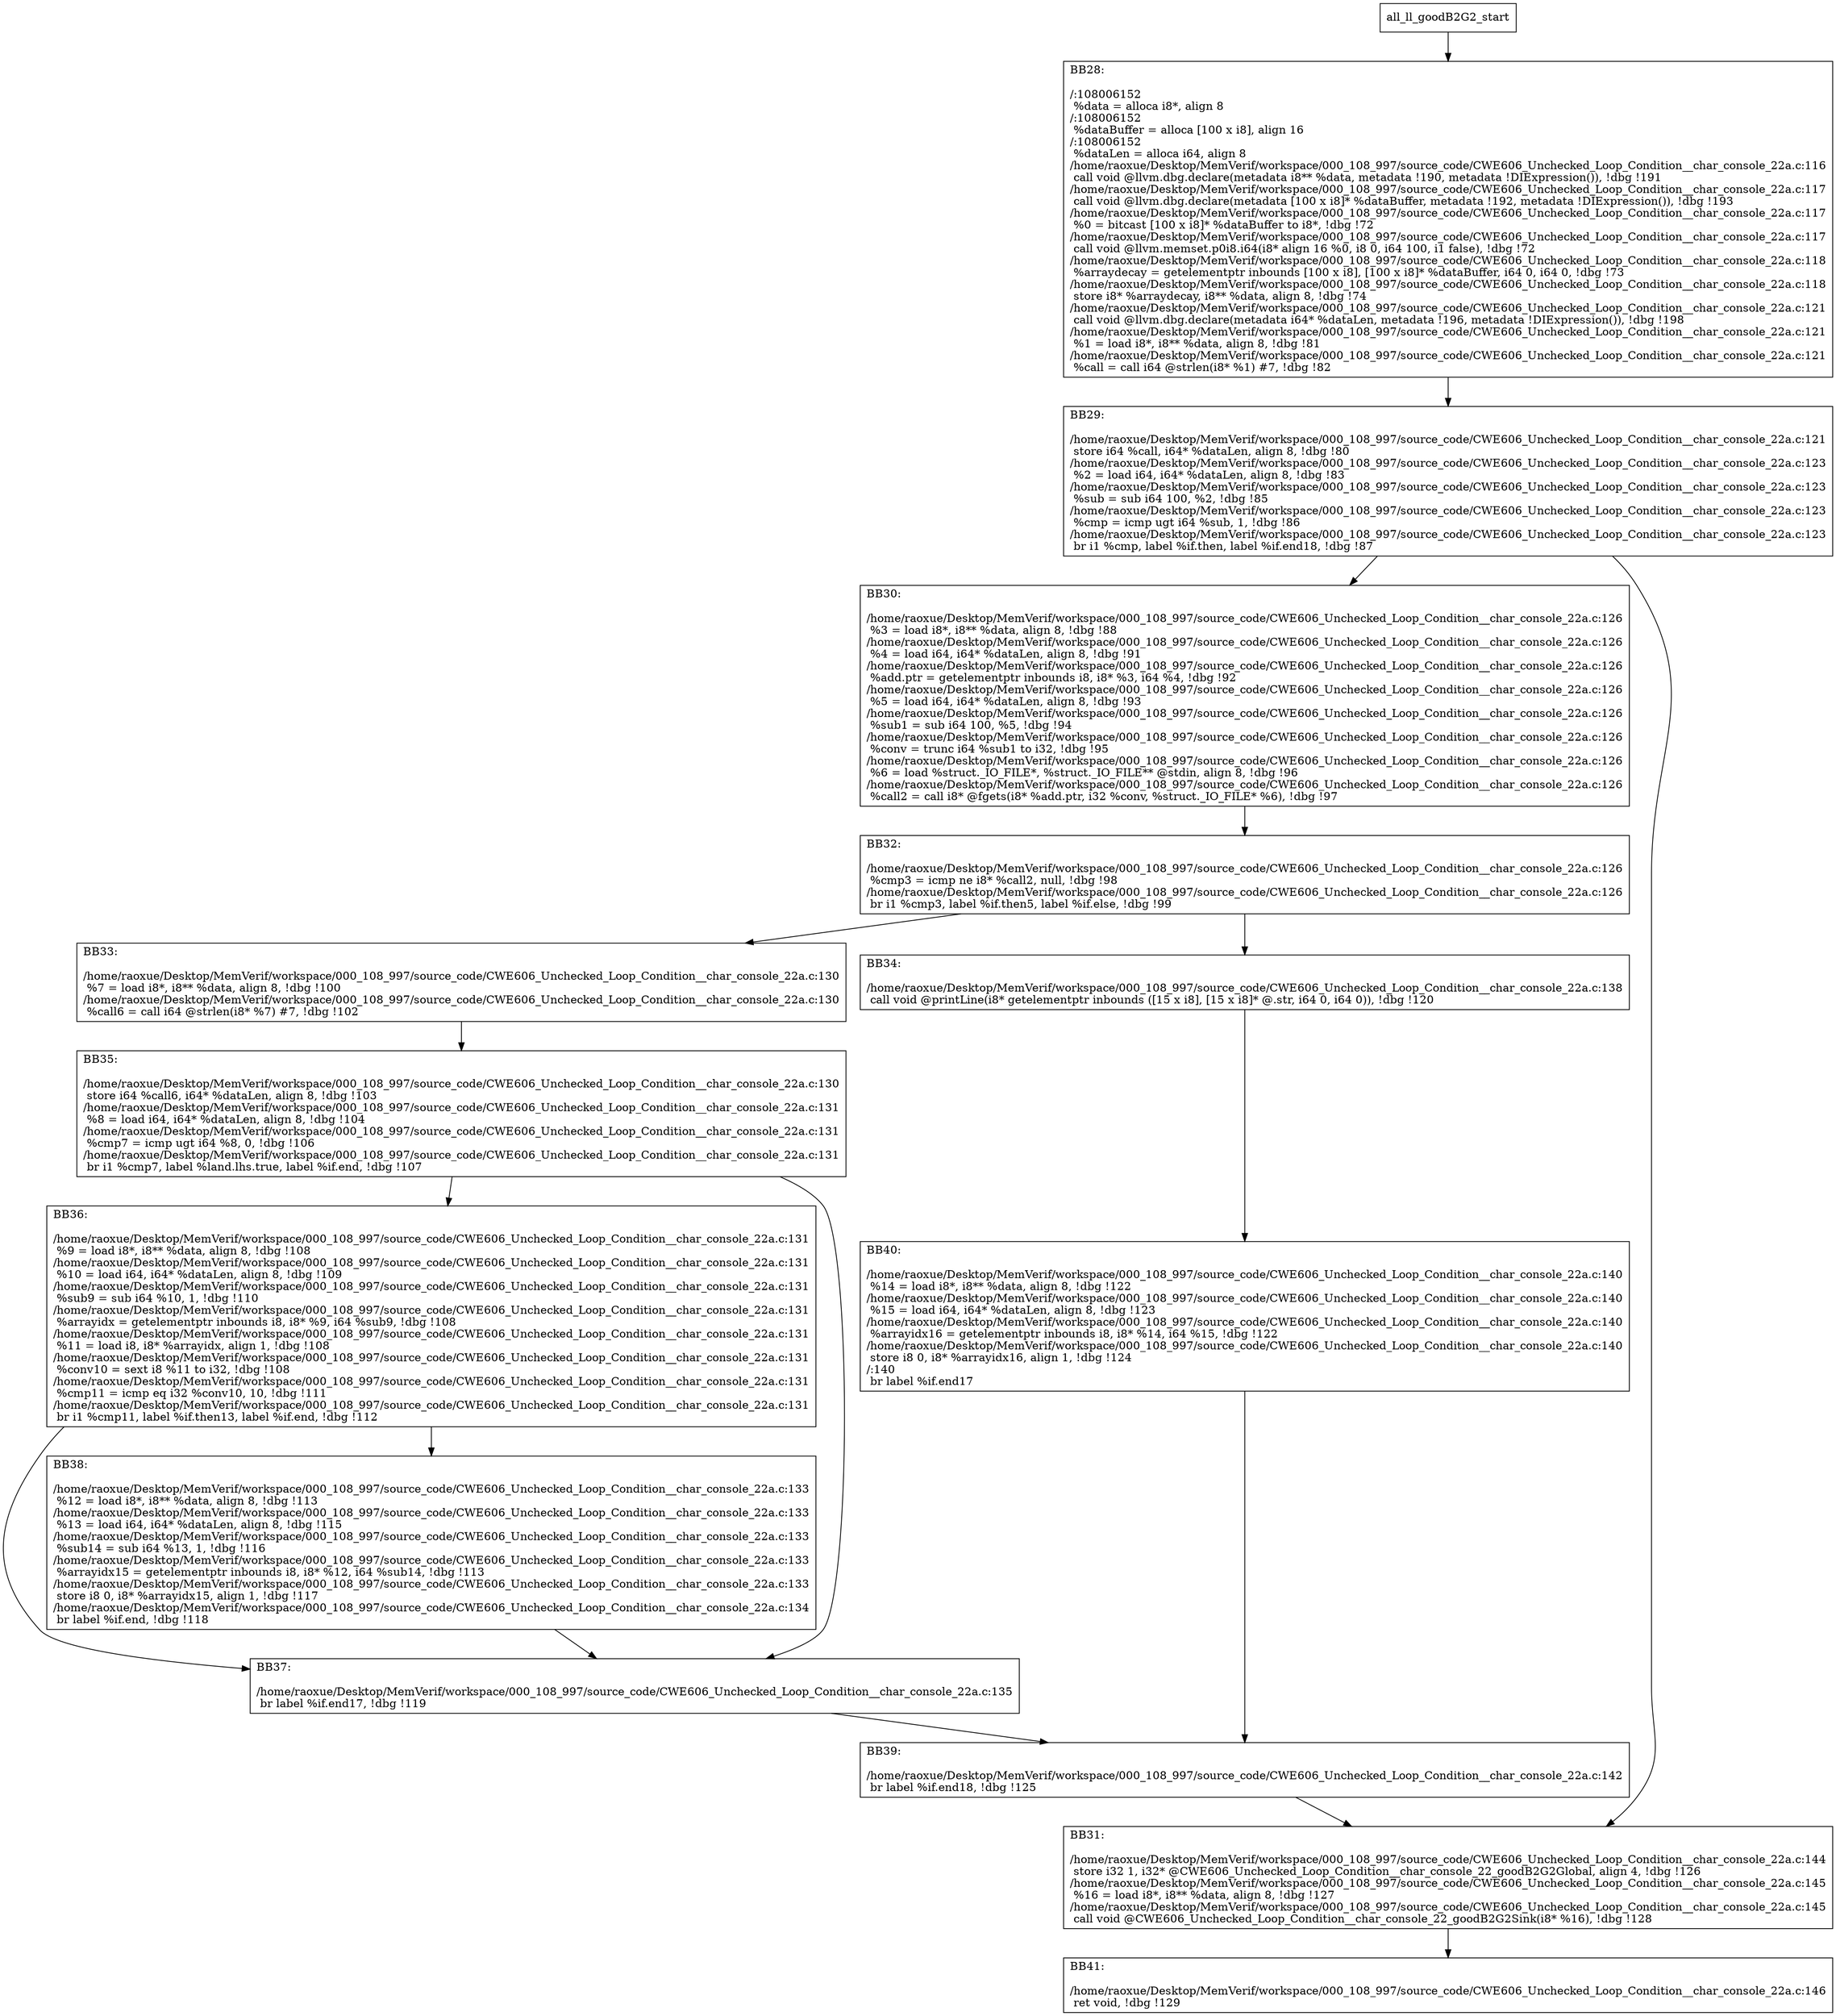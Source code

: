 digraph "CFG for'all_ll_goodB2G2' function" {
	BBall_ll_goodB2G2_start[shape=record,label="{all_ll_goodB2G2_start}"];
	BBall_ll_goodB2G2_start-> all_ll_goodB2G2BB28;
	all_ll_goodB2G2BB28 [shape=record, label="{BB28:\l\l/:108006152\l
  %data = alloca i8*, align 8\l
/:108006152\l
  %dataBuffer = alloca [100 x i8], align 16\l
/:108006152\l
  %dataLen = alloca i64, align 8\l
/home/raoxue/Desktop/MemVerif/workspace/000_108_997/source_code/CWE606_Unchecked_Loop_Condition__char_console_22a.c:116\l
  call void @llvm.dbg.declare(metadata i8** %data, metadata !190, metadata !DIExpression()), !dbg !191\l
/home/raoxue/Desktop/MemVerif/workspace/000_108_997/source_code/CWE606_Unchecked_Loop_Condition__char_console_22a.c:117\l
  call void @llvm.dbg.declare(metadata [100 x i8]* %dataBuffer, metadata !192, metadata !DIExpression()), !dbg !193\l
/home/raoxue/Desktop/MemVerif/workspace/000_108_997/source_code/CWE606_Unchecked_Loop_Condition__char_console_22a.c:117\l
  %0 = bitcast [100 x i8]* %dataBuffer to i8*, !dbg !72\l
/home/raoxue/Desktop/MemVerif/workspace/000_108_997/source_code/CWE606_Unchecked_Loop_Condition__char_console_22a.c:117\l
  call void @llvm.memset.p0i8.i64(i8* align 16 %0, i8 0, i64 100, i1 false), !dbg !72\l
/home/raoxue/Desktop/MemVerif/workspace/000_108_997/source_code/CWE606_Unchecked_Loop_Condition__char_console_22a.c:118\l
  %arraydecay = getelementptr inbounds [100 x i8], [100 x i8]* %dataBuffer, i64 0, i64 0, !dbg !73\l
/home/raoxue/Desktop/MemVerif/workspace/000_108_997/source_code/CWE606_Unchecked_Loop_Condition__char_console_22a.c:118\l
  store i8* %arraydecay, i8** %data, align 8, !dbg !74\l
/home/raoxue/Desktop/MemVerif/workspace/000_108_997/source_code/CWE606_Unchecked_Loop_Condition__char_console_22a.c:121\l
  call void @llvm.dbg.declare(metadata i64* %dataLen, metadata !196, metadata !DIExpression()), !dbg !198\l
/home/raoxue/Desktop/MemVerif/workspace/000_108_997/source_code/CWE606_Unchecked_Loop_Condition__char_console_22a.c:121\l
  %1 = load i8*, i8** %data, align 8, !dbg !81\l
/home/raoxue/Desktop/MemVerif/workspace/000_108_997/source_code/CWE606_Unchecked_Loop_Condition__char_console_22a.c:121\l
  %call = call i64 @strlen(i8* %1) #7, !dbg !82\l
}"];
	all_ll_goodB2G2BB28-> all_ll_goodB2G2BB29;
	all_ll_goodB2G2BB29 [shape=record, label="{BB29:\l\l/home/raoxue/Desktop/MemVerif/workspace/000_108_997/source_code/CWE606_Unchecked_Loop_Condition__char_console_22a.c:121\l
  store i64 %call, i64* %dataLen, align 8, !dbg !80\l
/home/raoxue/Desktop/MemVerif/workspace/000_108_997/source_code/CWE606_Unchecked_Loop_Condition__char_console_22a.c:123\l
  %2 = load i64, i64* %dataLen, align 8, !dbg !83\l
/home/raoxue/Desktop/MemVerif/workspace/000_108_997/source_code/CWE606_Unchecked_Loop_Condition__char_console_22a.c:123\l
  %sub = sub i64 100, %2, !dbg !85\l
/home/raoxue/Desktop/MemVerif/workspace/000_108_997/source_code/CWE606_Unchecked_Loop_Condition__char_console_22a.c:123\l
  %cmp = icmp ugt i64 %sub, 1, !dbg !86\l
/home/raoxue/Desktop/MemVerif/workspace/000_108_997/source_code/CWE606_Unchecked_Loop_Condition__char_console_22a.c:123\l
  br i1 %cmp, label %if.then, label %if.end18, !dbg !87\l
}"];
	all_ll_goodB2G2BB29-> all_ll_goodB2G2BB30;
	all_ll_goodB2G2BB29-> all_ll_goodB2G2BB31;
	all_ll_goodB2G2BB30 [shape=record, label="{BB30:\l\l/home/raoxue/Desktop/MemVerif/workspace/000_108_997/source_code/CWE606_Unchecked_Loop_Condition__char_console_22a.c:126\l
  %3 = load i8*, i8** %data, align 8, !dbg !88\l
/home/raoxue/Desktop/MemVerif/workspace/000_108_997/source_code/CWE606_Unchecked_Loop_Condition__char_console_22a.c:126\l
  %4 = load i64, i64* %dataLen, align 8, !dbg !91\l
/home/raoxue/Desktop/MemVerif/workspace/000_108_997/source_code/CWE606_Unchecked_Loop_Condition__char_console_22a.c:126\l
  %add.ptr = getelementptr inbounds i8, i8* %3, i64 %4, !dbg !92\l
/home/raoxue/Desktop/MemVerif/workspace/000_108_997/source_code/CWE606_Unchecked_Loop_Condition__char_console_22a.c:126\l
  %5 = load i64, i64* %dataLen, align 8, !dbg !93\l
/home/raoxue/Desktop/MemVerif/workspace/000_108_997/source_code/CWE606_Unchecked_Loop_Condition__char_console_22a.c:126\l
  %sub1 = sub i64 100, %5, !dbg !94\l
/home/raoxue/Desktop/MemVerif/workspace/000_108_997/source_code/CWE606_Unchecked_Loop_Condition__char_console_22a.c:126\l
  %conv = trunc i64 %sub1 to i32, !dbg !95\l
/home/raoxue/Desktop/MemVerif/workspace/000_108_997/source_code/CWE606_Unchecked_Loop_Condition__char_console_22a.c:126\l
  %6 = load %struct._IO_FILE*, %struct._IO_FILE** @stdin, align 8, !dbg !96\l
/home/raoxue/Desktop/MemVerif/workspace/000_108_997/source_code/CWE606_Unchecked_Loop_Condition__char_console_22a.c:126\l
  %call2 = call i8* @fgets(i8* %add.ptr, i32 %conv, %struct._IO_FILE* %6), !dbg !97\l
}"];
	all_ll_goodB2G2BB30-> all_ll_goodB2G2BB32;
	all_ll_goodB2G2BB32 [shape=record, label="{BB32:\l\l/home/raoxue/Desktop/MemVerif/workspace/000_108_997/source_code/CWE606_Unchecked_Loop_Condition__char_console_22a.c:126\l
  %cmp3 = icmp ne i8* %call2, null, !dbg !98\l
/home/raoxue/Desktop/MemVerif/workspace/000_108_997/source_code/CWE606_Unchecked_Loop_Condition__char_console_22a.c:126\l
  br i1 %cmp3, label %if.then5, label %if.else, !dbg !99\l
}"];
	all_ll_goodB2G2BB32-> all_ll_goodB2G2BB33;
	all_ll_goodB2G2BB32-> all_ll_goodB2G2BB34;
	all_ll_goodB2G2BB33 [shape=record, label="{BB33:\l\l/home/raoxue/Desktop/MemVerif/workspace/000_108_997/source_code/CWE606_Unchecked_Loop_Condition__char_console_22a.c:130\l
  %7 = load i8*, i8** %data, align 8, !dbg !100\l
/home/raoxue/Desktop/MemVerif/workspace/000_108_997/source_code/CWE606_Unchecked_Loop_Condition__char_console_22a.c:130\l
  %call6 = call i64 @strlen(i8* %7) #7, !dbg !102\l
}"];
	all_ll_goodB2G2BB33-> all_ll_goodB2G2BB35;
	all_ll_goodB2G2BB35 [shape=record, label="{BB35:\l\l/home/raoxue/Desktop/MemVerif/workspace/000_108_997/source_code/CWE606_Unchecked_Loop_Condition__char_console_22a.c:130\l
  store i64 %call6, i64* %dataLen, align 8, !dbg !103\l
/home/raoxue/Desktop/MemVerif/workspace/000_108_997/source_code/CWE606_Unchecked_Loop_Condition__char_console_22a.c:131\l
  %8 = load i64, i64* %dataLen, align 8, !dbg !104\l
/home/raoxue/Desktop/MemVerif/workspace/000_108_997/source_code/CWE606_Unchecked_Loop_Condition__char_console_22a.c:131\l
  %cmp7 = icmp ugt i64 %8, 0, !dbg !106\l
/home/raoxue/Desktop/MemVerif/workspace/000_108_997/source_code/CWE606_Unchecked_Loop_Condition__char_console_22a.c:131\l
  br i1 %cmp7, label %land.lhs.true, label %if.end, !dbg !107\l
}"];
	all_ll_goodB2G2BB35-> all_ll_goodB2G2BB36;
	all_ll_goodB2G2BB35-> all_ll_goodB2G2BB37;
	all_ll_goodB2G2BB36 [shape=record, label="{BB36:\l\l/home/raoxue/Desktop/MemVerif/workspace/000_108_997/source_code/CWE606_Unchecked_Loop_Condition__char_console_22a.c:131\l
  %9 = load i8*, i8** %data, align 8, !dbg !108\l
/home/raoxue/Desktop/MemVerif/workspace/000_108_997/source_code/CWE606_Unchecked_Loop_Condition__char_console_22a.c:131\l
  %10 = load i64, i64* %dataLen, align 8, !dbg !109\l
/home/raoxue/Desktop/MemVerif/workspace/000_108_997/source_code/CWE606_Unchecked_Loop_Condition__char_console_22a.c:131\l
  %sub9 = sub i64 %10, 1, !dbg !110\l
/home/raoxue/Desktop/MemVerif/workspace/000_108_997/source_code/CWE606_Unchecked_Loop_Condition__char_console_22a.c:131\l
  %arrayidx = getelementptr inbounds i8, i8* %9, i64 %sub9, !dbg !108\l
/home/raoxue/Desktop/MemVerif/workspace/000_108_997/source_code/CWE606_Unchecked_Loop_Condition__char_console_22a.c:131\l
  %11 = load i8, i8* %arrayidx, align 1, !dbg !108\l
/home/raoxue/Desktop/MemVerif/workspace/000_108_997/source_code/CWE606_Unchecked_Loop_Condition__char_console_22a.c:131\l
  %conv10 = sext i8 %11 to i32, !dbg !108\l
/home/raoxue/Desktop/MemVerif/workspace/000_108_997/source_code/CWE606_Unchecked_Loop_Condition__char_console_22a.c:131\l
  %cmp11 = icmp eq i32 %conv10, 10, !dbg !111\l
/home/raoxue/Desktop/MemVerif/workspace/000_108_997/source_code/CWE606_Unchecked_Loop_Condition__char_console_22a.c:131\l
  br i1 %cmp11, label %if.then13, label %if.end, !dbg !112\l
}"];
	all_ll_goodB2G2BB36-> all_ll_goodB2G2BB38;
	all_ll_goodB2G2BB36-> all_ll_goodB2G2BB37;
	all_ll_goodB2G2BB38 [shape=record, label="{BB38:\l\l/home/raoxue/Desktop/MemVerif/workspace/000_108_997/source_code/CWE606_Unchecked_Loop_Condition__char_console_22a.c:133\l
  %12 = load i8*, i8** %data, align 8, !dbg !113\l
/home/raoxue/Desktop/MemVerif/workspace/000_108_997/source_code/CWE606_Unchecked_Loop_Condition__char_console_22a.c:133\l
  %13 = load i64, i64* %dataLen, align 8, !dbg !115\l
/home/raoxue/Desktop/MemVerif/workspace/000_108_997/source_code/CWE606_Unchecked_Loop_Condition__char_console_22a.c:133\l
  %sub14 = sub i64 %13, 1, !dbg !116\l
/home/raoxue/Desktop/MemVerif/workspace/000_108_997/source_code/CWE606_Unchecked_Loop_Condition__char_console_22a.c:133\l
  %arrayidx15 = getelementptr inbounds i8, i8* %12, i64 %sub14, !dbg !113\l
/home/raoxue/Desktop/MemVerif/workspace/000_108_997/source_code/CWE606_Unchecked_Loop_Condition__char_console_22a.c:133\l
  store i8 0, i8* %arrayidx15, align 1, !dbg !117\l
/home/raoxue/Desktop/MemVerif/workspace/000_108_997/source_code/CWE606_Unchecked_Loop_Condition__char_console_22a.c:134\l
  br label %if.end, !dbg !118\l
}"];
	all_ll_goodB2G2BB38-> all_ll_goodB2G2BB37;
	all_ll_goodB2G2BB37 [shape=record, label="{BB37:\l\l/home/raoxue/Desktop/MemVerif/workspace/000_108_997/source_code/CWE606_Unchecked_Loop_Condition__char_console_22a.c:135\l
  br label %if.end17, !dbg !119\l
}"];
	all_ll_goodB2G2BB37-> all_ll_goodB2G2BB39;
	all_ll_goodB2G2BB34 [shape=record, label="{BB34:\l\l/home/raoxue/Desktop/MemVerif/workspace/000_108_997/source_code/CWE606_Unchecked_Loop_Condition__char_console_22a.c:138\l
  call void @printLine(i8* getelementptr inbounds ([15 x i8], [15 x i8]* @.str, i64 0, i64 0)), !dbg !120\l
}"];
	all_ll_goodB2G2BB34-> all_ll_goodB2G2BB40;
	all_ll_goodB2G2BB40 [shape=record, label="{BB40:\l\l/home/raoxue/Desktop/MemVerif/workspace/000_108_997/source_code/CWE606_Unchecked_Loop_Condition__char_console_22a.c:140\l
  %14 = load i8*, i8** %data, align 8, !dbg !122\l
/home/raoxue/Desktop/MemVerif/workspace/000_108_997/source_code/CWE606_Unchecked_Loop_Condition__char_console_22a.c:140\l
  %15 = load i64, i64* %dataLen, align 8, !dbg !123\l
/home/raoxue/Desktop/MemVerif/workspace/000_108_997/source_code/CWE606_Unchecked_Loop_Condition__char_console_22a.c:140\l
  %arrayidx16 = getelementptr inbounds i8, i8* %14, i64 %15, !dbg !122\l
/home/raoxue/Desktop/MemVerif/workspace/000_108_997/source_code/CWE606_Unchecked_Loop_Condition__char_console_22a.c:140\l
  store i8 0, i8* %arrayidx16, align 1, !dbg !124\l
/:140\l
  br label %if.end17\l
}"];
	all_ll_goodB2G2BB40-> all_ll_goodB2G2BB39;
	all_ll_goodB2G2BB39 [shape=record, label="{BB39:\l\l/home/raoxue/Desktop/MemVerif/workspace/000_108_997/source_code/CWE606_Unchecked_Loop_Condition__char_console_22a.c:142\l
  br label %if.end18, !dbg !125\l
}"];
	all_ll_goodB2G2BB39-> all_ll_goodB2G2BB31;
	all_ll_goodB2G2BB31 [shape=record, label="{BB31:\l\l/home/raoxue/Desktop/MemVerif/workspace/000_108_997/source_code/CWE606_Unchecked_Loop_Condition__char_console_22a.c:144\l
  store i32 1, i32* @CWE606_Unchecked_Loop_Condition__char_console_22_goodB2G2Global, align 4, !dbg !126\l
/home/raoxue/Desktop/MemVerif/workspace/000_108_997/source_code/CWE606_Unchecked_Loop_Condition__char_console_22a.c:145\l
  %16 = load i8*, i8** %data, align 8, !dbg !127\l
/home/raoxue/Desktop/MemVerif/workspace/000_108_997/source_code/CWE606_Unchecked_Loop_Condition__char_console_22a.c:145\l
  call void @CWE606_Unchecked_Loop_Condition__char_console_22_goodB2G2Sink(i8* %16), !dbg !128\l
}"];
	all_ll_goodB2G2BB31-> all_ll_goodB2G2BB41;
	all_ll_goodB2G2BB41 [shape=record, label="{BB41:\l\l/home/raoxue/Desktop/MemVerif/workspace/000_108_997/source_code/CWE606_Unchecked_Loop_Condition__char_console_22a.c:146\l
  ret void, !dbg !129\l
}"];
}
